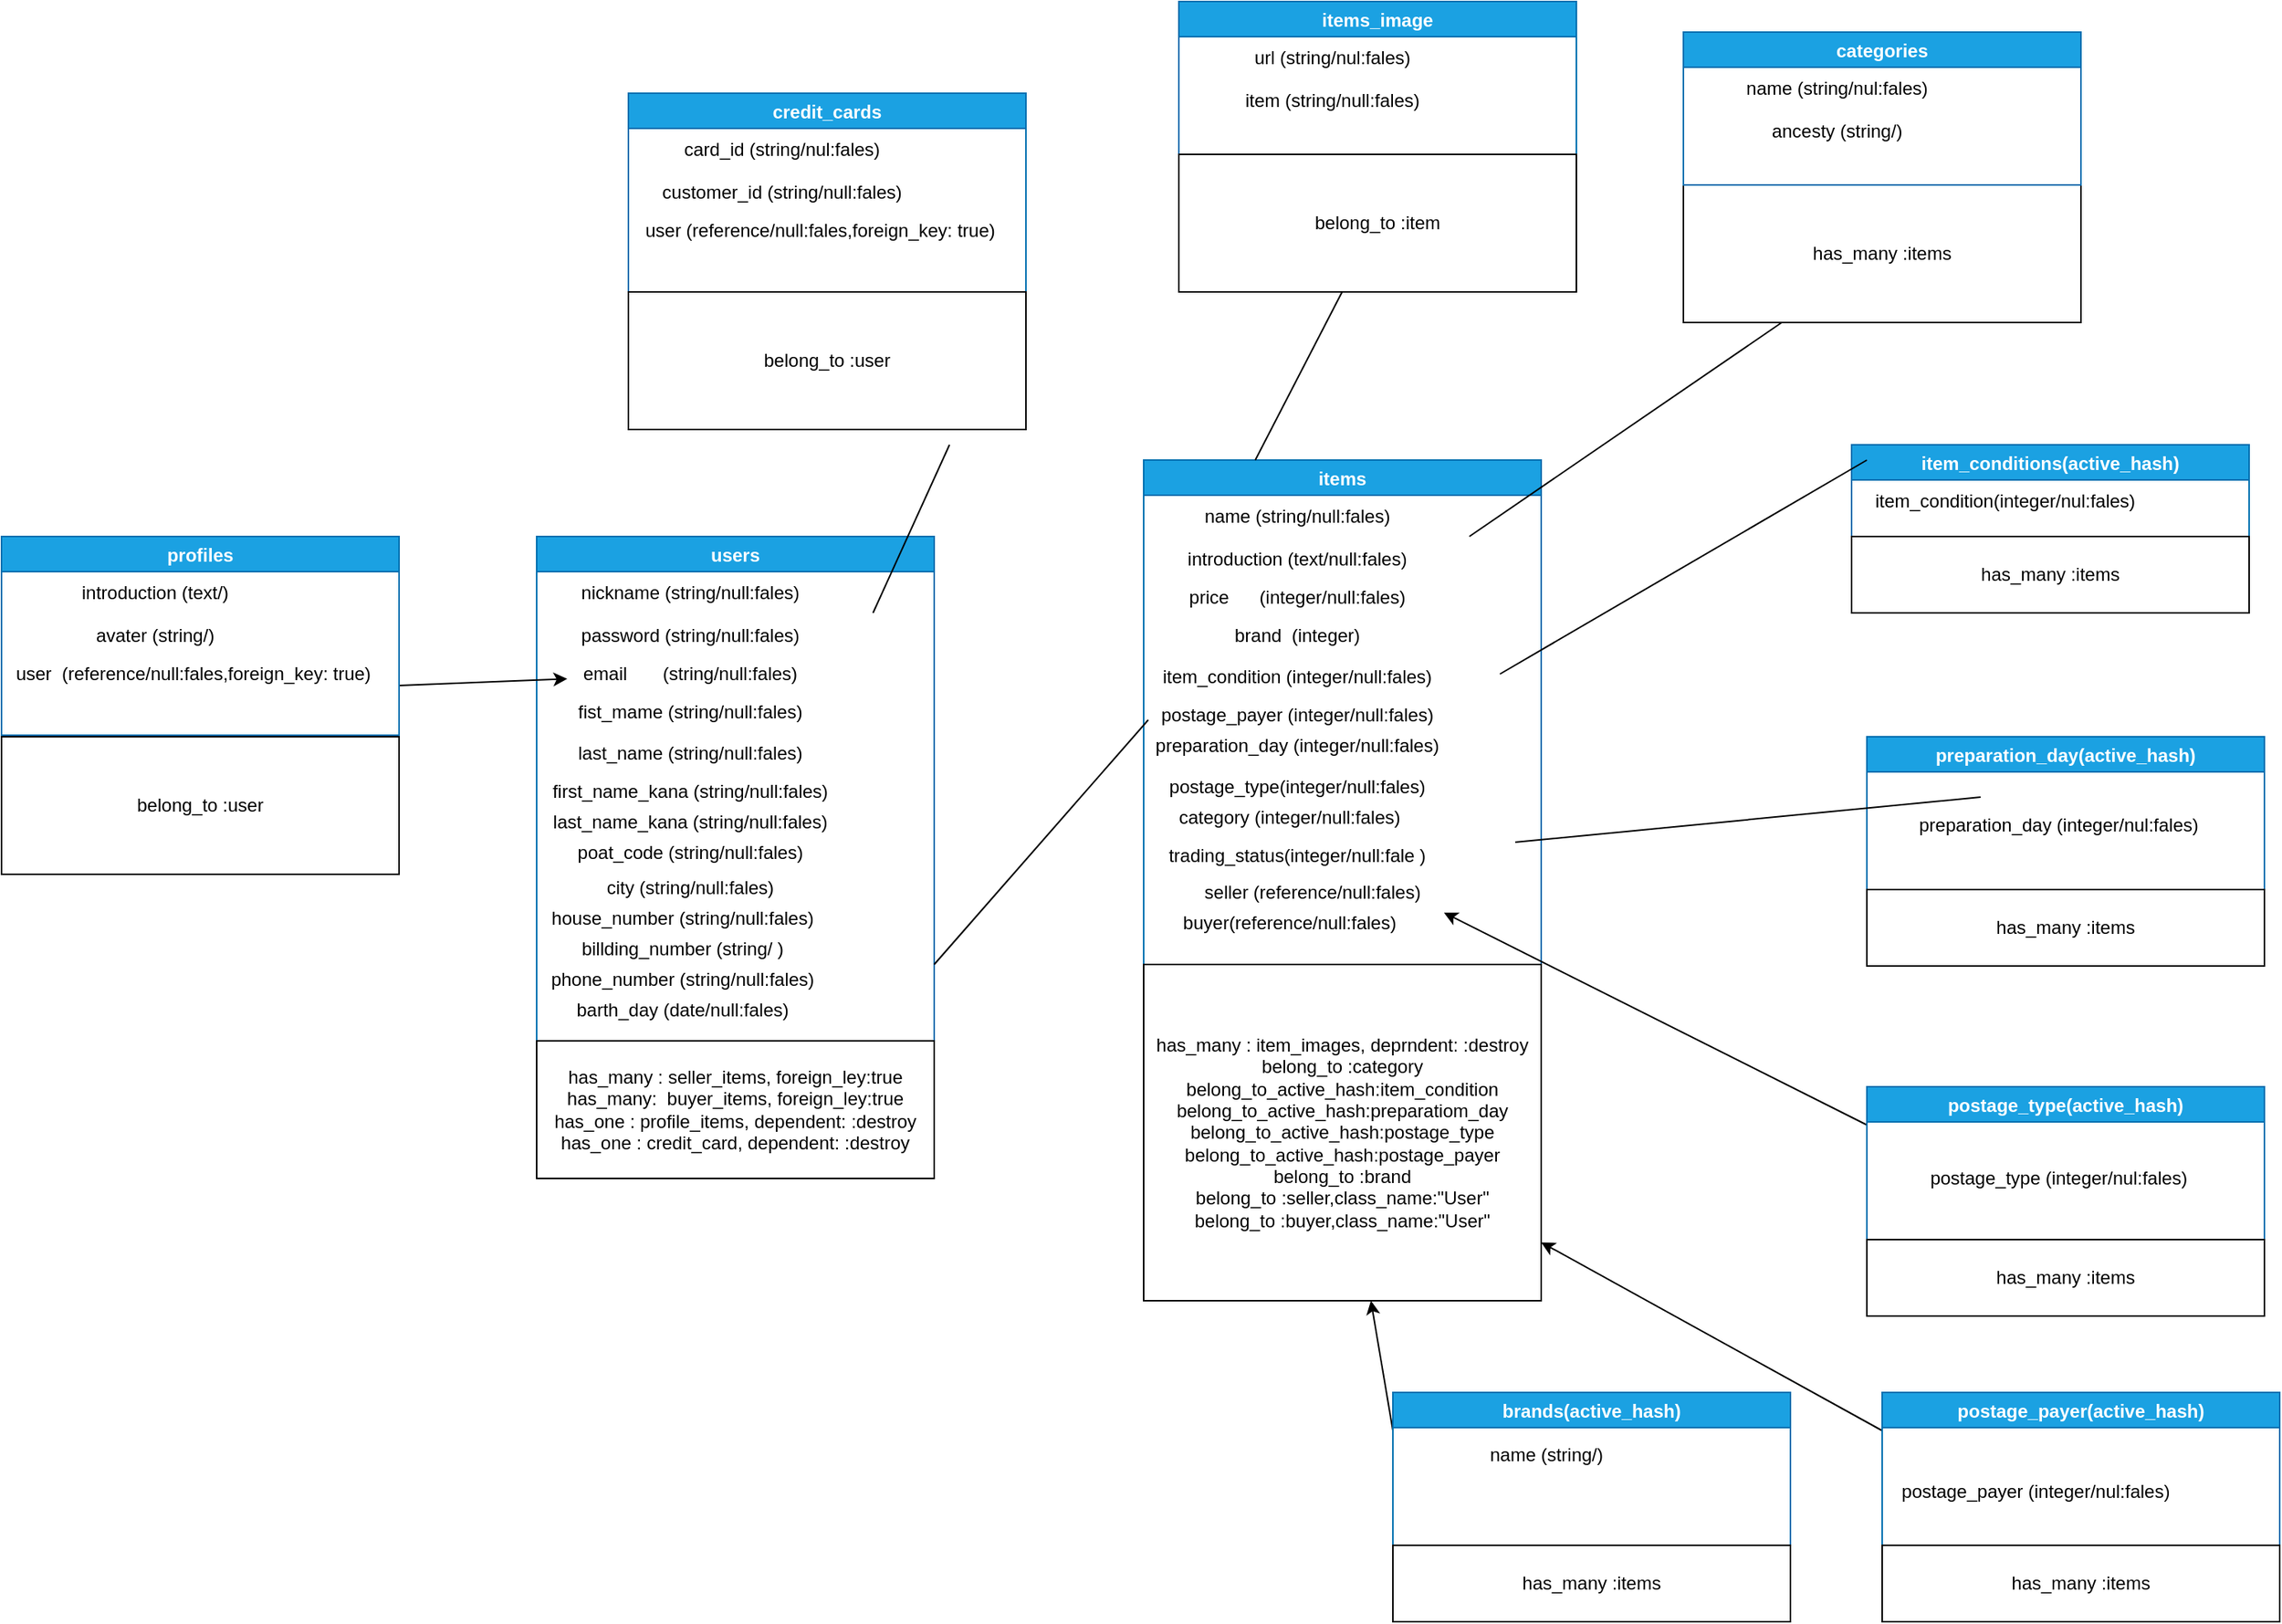 <mxfile>
    <diagram id="Yh8gtnqKhIITs3vSAjVE" name="ページ1">
        <mxGraphModel dx="840" dy="2325" grid="1" gridSize="10" guides="1" tooltips="1" connect="1" arrows="1" fold="1" page="1" pageScale="1" pageWidth="827" pageHeight="1169" math="0" shadow="0">
            <root>
                <mxCell id="0"/>
                <mxCell id="1" parent="0"/>
                <mxCell id="31" value="users" style="swimlane;fillColor=#1ba1e2;fontColor=#ffffff;strokeColor=#006EAF;" vertex="1" parent="1">
                    <mxGeometry x="430" y="-760" width="260" height="330" as="geometry"/>
                </mxCell>
                <mxCell id="33" value="password (string/null:fales)" style="text;html=1;align=center;verticalAlign=middle;resizable=0;points=[];autosize=1;strokeColor=none;fillColor=none;" vertex="1" parent="31">
                    <mxGeometry x="20" y="55" width="160" height="20" as="geometry"/>
                </mxCell>
                <mxCell id="41" value="city (string/null:fales)" style="text;html=1;align=center;verticalAlign=middle;resizable=0;points=[];autosize=1;strokeColor=none;fillColor=none;" vertex="1" parent="31">
                    <mxGeometry x="35" y="220" width="130" height="20" as="geometry"/>
                </mxCell>
                <mxCell id="40" value="poat_code (string/null:fales)" style="text;html=1;align=center;verticalAlign=middle;resizable=0;points=[];autosize=1;strokeColor=none;fillColor=none;" vertex="1" parent="31">
                    <mxGeometry x="20" y="197" width="160" height="20" as="geometry"/>
                </mxCell>
                <mxCell id="39" value="first_name_kana (string/null:fales)" style="text;html=1;align=center;verticalAlign=middle;resizable=0;points=[];autosize=1;strokeColor=none;fillColor=none;" vertex="1" parent="31">
                    <mxGeometry y="157" width="200" height="20" as="geometry"/>
                </mxCell>
                <mxCell id="38" value="last_name (string/null:fales)" style="text;html=1;align=center;verticalAlign=middle;resizable=0;points=[];autosize=1;strokeColor=none;fillColor=none;" vertex="1" parent="31">
                    <mxGeometry x="20" y="132" width="160" height="20" as="geometry"/>
                </mxCell>
                <mxCell id="34" value="nickname (string/null:fales)" style="text;html=1;align=center;verticalAlign=middle;resizable=0;points=[];autosize=1;strokeColor=none;fillColor=none;" vertex="1" parent="31">
                    <mxGeometry x="20" y="27" width="160" height="20" as="geometry"/>
                </mxCell>
                <mxCell id="36" value="fist_mame (string/null:fales)" style="text;html=1;align=center;verticalAlign=middle;resizable=0;points=[];autosize=1;strokeColor=none;fillColor=none;" vertex="1" parent="31">
                    <mxGeometry x="20" y="105" width="160" height="20" as="geometry"/>
                </mxCell>
                <mxCell id="35" value="email&amp;nbsp; &amp;nbsp; &amp;nbsp; &amp;nbsp;(string/null:fales)" style="text;html=1;align=center;verticalAlign=middle;resizable=0;points=[];autosize=1;strokeColor=none;fillColor=none;" vertex="1" parent="31">
                    <mxGeometry x="20" y="80" width="160" height="20" as="geometry"/>
                </mxCell>
                <mxCell id="44" value="last_name_kana (string/null:fales)" style="text;html=1;align=center;verticalAlign=middle;resizable=0;points=[];autosize=1;strokeColor=none;fillColor=none;" vertex="1" parent="31">
                    <mxGeometry y="177" width="200" height="20" as="geometry"/>
                </mxCell>
                <mxCell id="46" value="house_number (string/null:fales)" style="text;html=1;align=center;verticalAlign=middle;resizable=0;points=[];autosize=1;strokeColor=none;fillColor=none;" vertex="1" parent="31">
                    <mxGeometry y="240" width="190" height="20" as="geometry"/>
                </mxCell>
                <mxCell id="51" value="billding_number (string/ )" style="text;html=1;align=center;verticalAlign=middle;resizable=0;points=[];autosize=1;strokeColor=none;fillColor=none;" vertex="1" parent="31">
                    <mxGeometry x="20" y="260" width="150" height="20" as="geometry"/>
                </mxCell>
                <mxCell id="52" value="phone_number (string/null:fales)" style="text;html=1;align=center;verticalAlign=middle;resizable=0;points=[];autosize=1;strokeColor=none;fillColor=none;" vertex="1" parent="31">
                    <mxGeometry y="280" width="190" height="20" as="geometry"/>
                </mxCell>
                <mxCell id="53" value="barth_day (date/null:fales)" style="text;html=1;align=center;verticalAlign=middle;resizable=0;points=[];autosize=1;strokeColor=none;fillColor=none;" vertex="1" parent="31">
                    <mxGeometry x="20" y="300" width="150" height="20" as="geometry"/>
                </mxCell>
                <mxCell id="54" value="&lt;font style=&quot;font-size: 12px&quot;&gt;has_many : seller_items, foreign_ley:true&lt;br&gt;has_many:&amp;nbsp; buyer_items, foreign_ley:true&lt;br&gt;has_one : profile_items, dependent: :destroy&lt;br&gt;has_one : credit_card, dependent: :destroy&lt;br&gt;&lt;/font&gt;" style="rounded=0;whiteSpace=wrap;html=1;fontSize=6;" vertex="1" parent="1">
                    <mxGeometry x="430" y="-430" width="260" height="90" as="geometry"/>
                </mxCell>
                <mxCell id="55" value="items" style="swimlane;fillColor=#1ba1e2;fontColor=#ffffff;strokeColor=#006EAF;" vertex="1" parent="1">
                    <mxGeometry x="827" y="-810" width="260" height="330" as="geometry"/>
                </mxCell>
                <mxCell id="56" value="introduction (text/null:fales)" style="text;html=1;align=center;verticalAlign=middle;resizable=0;points=[];autosize=1;strokeColor=none;fillColor=none;" vertex="1" parent="55">
                    <mxGeometry x="20" y="55" width="160" height="20" as="geometry"/>
                </mxCell>
                <mxCell id="57" value="postage_type(integer/null:fales)" style="text;html=1;align=center;verticalAlign=middle;resizable=0;points=[];autosize=1;strokeColor=none;fillColor=none;" vertex="1" parent="55">
                    <mxGeometry x="10" y="204" width="180" height="20" as="geometry"/>
                </mxCell>
                <mxCell id="58" value="preparation_day (integer/null:fales)" style="text;html=1;align=center;verticalAlign=middle;resizable=0;points=[];autosize=1;strokeColor=none;fillColor=none;" vertex="1" parent="55">
                    <mxGeometry y="177" width="200" height="20" as="geometry"/>
                </mxCell>
                <mxCell id="59" value="postage_payer (integer/null:fales)" style="text;html=1;align=center;verticalAlign=middle;resizable=0;points=[];autosize=1;strokeColor=none;fillColor=none;" vertex="1" parent="55">
                    <mxGeometry x="5" y="157" width="190" height="20" as="geometry"/>
                </mxCell>
                <mxCell id="60" value="item_condition (integer/null:fales)" style="text;html=1;align=center;verticalAlign=middle;resizable=0;points=[];autosize=1;strokeColor=none;fillColor=none;" vertex="1" parent="55">
                    <mxGeometry x="5" y="132" width="190" height="20" as="geometry"/>
                </mxCell>
                <mxCell id="61" value="name (string/null:fales)" style="text;html=1;align=center;verticalAlign=middle;resizable=0;points=[];autosize=1;strokeColor=none;fillColor=none;" vertex="1" parent="55">
                    <mxGeometry x="30" y="27" width="140" height="20" as="geometry"/>
                </mxCell>
                <mxCell id="62" value="brand&amp;nbsp; (integer)" style="text;html=1;align=center;verticalAlign=middle;resizable=0;points=[];autosize=1;strokeColor=none;fillColor=none;" vertex="1" parent="55">
                    <mxGeometry x="50" y="105" width="100" height="20" as="geometry"/>
                </mxCell>
                <mxCell id="63" value="price&amp;nbsp; &amp;nbsp; &amp;nbsp; (integer/null:fales)" style="text;html=1;align=center;verticalAlign=middle;resizable=0;points=[];autosize=1;strokeColor=none;fillColor=none;" vertex="1" parent="55">
                    <mxGeometry x="20" y="80" width="160" height="20" as="geometry"/>
                </mxCell>
                <mxCell id="65" value="category (integer/null:fales)" style="text;html=1;align=center;verticalAlign=middle;resizable=0;points=[];autosize=1;strokeColor=none;fillColor=none;" vertex="1" parent="55">
                    <mxGeometry x="15" y="224" width="160" height="20" as="geometry"/>
                </mxCell>
                <mxCell id="66" value="&lt;font style=&quot;font-size: 12px&quot;&gt;trading_status(integer/null:fale )&lt;/font&gt;" style="text;html=1;align=center;verticalAlign=middle;resizable=0;points=[];autosize=1;strokeColor=none;fillColor=none;" vertex="1" parent="55">
                    <mxGeometry x="10" y="249" width="180" height="20" as="geometry"/>
                </mxCell>
                <mxCell id="67" value="seller (reference/null:fales)" style="text;html=1;align=center;verticalAlign=middle;resizable=0;points=[];autosize=1;strokeColor=none;fillColor=none;" vertex="1" parent="55">
                    <mxGeometry x="30" y="273" width="160" height="20" as="geometry"/>
                </mxCell>
                <mxCell id="68" value="buyer(reference/null:fales)" style="text;html=1;align=center;verticalAlign=middle;resizable=0;points=[];autosize=1;strokeColor=none;fillColor=none;" vertex="1" parent="55">
                    <mxGeometry x="15" y="293" width="160" height="20" as="geometry"/>
                </mxCell>
                <mxCell id="69" value="&lt;font style=&quot;font-size: 12px&quot;&gt;has_many : item_images, deprndent: :destroy&lt;br&gt;belong_to :category&lt;br&gt;belong_to_active_hash:item_condition&lt;br&gt;belong_to_active_hash:preparatiom_day&lt;br&gt;belong_to_active_hash:postage_type&lt;br&gt;belong_to_active_hash:postage_payer&lt;br&gt;belong_to :brand&lt;br&gt;belong_to :seller,class_name:&quot;User&quot;&lt;br&gt;belong_to :buyer,class_name:&quot;User&quot;&lt;br&gt;&lt;/font&gt;" style="rounded=0;whiteSpace=wrap;html=1;fontSize=6;" vertex="1" parent="1">
                    <mxGeometry x="827" y="-480" width="260" height="220" as="geometry"/>
                </mxCell>
                <mxCell id="eo_4ubGzzUAQcjpBgNsD-145" style="edgeStyle=none;html=1;exitX=1;exitY=0.75;exitDx=0;exitDy=0;fontSize=12;" edge="1" parent="1" source="eo_4ubGzzUAQcjpBgNsD-71" target="35">
                    <mxGeometry relative="1" as="geometry"/>
                </mxCell>
                <mxCell id="eo_4ubGzzUAQcjpBgNsD-71" value="profiles" style="swimlane;fillColor=#1ba1e2;fontColor=#ffffff;strokeColor=#006EAF;" vertex="1" parent="1">
                    <mxGeometry x="80" y="-760" width="260" height="130" as="geometry"/>
                </mxCell>
                <mxCell id="eo_4ubGzzUAQcjpBgNsD-72" value="avater (string/)" style="text;html=1;align=center;verticalAlign=middle;resizable=0;points=[];autosize=1;strokeColor=none;fillColor=none;" vertex="1" parent="eo_4ubGzzUAQcjpBgNsD-71">
                    <mxGeometry x="55" y="55" width="90" height="20" as="geometry"/>
                </mxCell>
                <mxCell id="eo_4ubGzzUAQcjpBgNsD-77" value="introduction (text/)" style="text;html=1;align=center;verticalAlign=middle;resizable=0;points=[];autosize=1;strokeColor=none;fillColor=none;" vertex="1" parent="eo_4ubGzzUAQcjpBgNsD-71">
                    <mxGeometry x="45" y="27" width="110" height="20" as="geometry"/>
                </mxCell>
                <mxCell id="eo_4ubGzzUAQcjpBgNsD-79" value="user&amp;nbsp; (reference/null:fales,foreign_key: true)" style="text;html=1;align=center;verticalAlign=middle;resizable=0;points=[];autosize=1;strokeColor=none;fillColor=none;" vertex="1" parent="eo_4ubGzzUAQcjpBgNsD-71">
                    <mxGeometry y="80" width="250" height="20" as="geometry"/>
                </mxCell>
                <mxCell id="eo_4ubGzzUAQcjpBgNsD-85" value="&lt;font style=&quot;font-size: 12px&quot;&gt;belong_to :user&lt;br&gt;&lt;/font&gt;" style="rounded=0;whiteSpace=wrap;html=1;fontSize=6;" vertex="1" parent="1">
                    <mxGeometry x="80" y="-629" width="260" height="90" as="geometry"/>
                </mxCell>
                <mxCell id="eo_4ubGzzUAQcjpBgNsD-88" value="credit_cards" style="swimlane;fillColor=#1ba1e2;fontColor=#ffffff;strokeColor=#006EAF;" vertex="1" parent="1">
                    <mxGeometry x="490" y="-1050" width="260" height="130" as="geometry"/>
                </mxCell>
                <mxCell id="eo_4ubGzzUAQcjpBgNsD-89" value="customer_id (string/null:fales)" style="text;html=1;align=center;verticalAlign=middle;resizable=0;points=[];autosize=1;strokeColor=none;fillColor=none;" vertex="1" parent="eo_4ubGzzUAQcjpBgNsD-88">
                    <mxGeometry x="15" y="55" width="170" height="20" as="geometry"/>
                </mxCell>
                <mxCell id="eo_4ubGzzUAQcjpBgNsD-90" value="card_id (string/nul:fales)" style="text;html=1;align=center;verticalAlign=middle;resizable=0;points=[];autosize=1;strokeColor=none;fillColor=none;" vertex="1" parent="eo_4ubGzzUAQcjpBgNsD-88">
                    <mxGeometry x="30" y="27" width="140" height="20" as="geometry"/>
                </mxCell>
                <mxCell id="eo_4ubGzzUAQcjpBgNsD-91" value="user (reference/null:fales,foreign_key: true)" style="text;html=1;align=center;verticalAlign=middle;resizable=0;points=[];autosize=1;strokeColor=none;fillColor=none;" vertex="1" parent="eo_4ubGzzUAQcjpBgNsD-88">
                    <mxGeometry x="5" y="80" width="240" height="20" as="geometry"/>
                </mxCell>
                <mxCell id="eo_4ubGzzUAQcjpBgNsD-92" value="&lt;font style=&quot;font-size: 12px&quot;&gt;belong_to :user&lt;br&gt;&lt;/font&gt;" style="rounded=0;whiteSpace=wrap;html=1;fontSize=6;" vertex="1" parent="1">
                    <mxGeometry x="490" y="-920" width="260" height="90" as="geometry"/>
                </mxCell>
                <mxCell id="eo_4ubGzzUAQcjpBgNsD-94" value="items_image" style="swimlane;fillColor=#1ba1e2;fontColor=#ffffff;strokeColor=#006EAF;" vertex="1" parent="1">
                    <mxGeometry x="850" y="-1110" width="260" height="100" as="geometry"/>
                </mxCell>
                <mxCell id="eo_4ubGzzUAQcjpBgNsD-95" value="item (string/null:fales)" style="text;html=1;align=center;verticalAlign=middle;resizable=0;points=[];autosize=1;strokeColor=none;fillColor=none;" vertex="1" parent="eo_4ubGzzUAQcjpBgNsD-94">
                    <mxGeometry x="35" y="55" width="130" height="20" as="geometry"/>
                </mxCell>
                <mxCell id="eo_4ubGzzUAQcjpBgNsD-96" value="url (string/nul:fales)" style="text;html=1;align=center;verticalAlign=middle;resizable=0;points=[];autosize=1;strokeColor=none;fillColor=none;" vertex="1" parent="eo_4ubGzzUAQcjpBgNsD-94">
                    <mxGeometry x="40" y="27" width="120" height="20" as="geometry"/>
                </mxCell>
                <mxCell id="eo_4ubGzzUAQcjpBgNsD-98" value="&lt;font style=&quot;font-size: 12px&quot;&gt;belong_to :item&lt;br&gt;&lt;/font&gt;" style="rounded=0;whiteSpace=wrap;html=1;fontSize=6;" vertex="1" parent="1">
                    <mxGeometry x="850" y="-1010" width="260" height="90" as="geometry"/>
                </mxCell>
                <mxCell id="eo_4ubGzzUAQcjpBgNsD-106" value="&lt;font style=&quot;font-size: 12px&quot;&gt;has_many :items&lt;br&gt;&lt;/font&gt;" style="rounded=0;whiteSpace=wrap;html=1;fontSize=6;" vertex="1" parent="1">
                    <mxGeometry x="1180" y="-990" width="260" height="90" as="geometry"/>
                </mxCell>
                <mxCell id="eo_4ubGzzUAQcjpBgNsD-107" value="categories" style="swimlane;fillColor=#1ba1e2;fontColor=#ffffff;strokeColor=#006EAF;" vertex="1" parent="1">
                    <mxGeometry x="1180" y="-1090" width="260" height="100" as="geometry"/>
                </mxCell>
                <mxCell id="eo_4ubGzzUAQcjpBgNsD-108" value="ancesty (string/)" style="text;html=1;align=center;verticalAlign=middle;resizable=0;points=[];autosize=1;strokeColor=none;fillColor=none;" vertex="1" parent="eo_4ubGzzUAQcjpBgNsD-107">
                    <mxGeometry x="50" y="55" width="100" height="20" as="geometry"/>
                </mxCell>
                <mxCell id="eo_4ubGzzUAQcjpBgNsD-109" value="name (string/nul:fales)" style="text;html=1;align=center;verticalAlign=middle;resizable=0;points=[];autosize=1;strokeColor=none;fillColor=none;" vertex="1" parent="eo_4ubGzzUAQcjpBgNsD-107">
                    <mxGeometry x="35" y="27" width="130" height="20" as="geometry"/>
                </mxCell>
                <mxCell id="eo_4ubGzzUAQcjpBgNsD-110" value="item_conditions(active_hash)" style="swimlane;fontSize=12;fillColor=#1ba1e2;fontColor=#ffffff;strokeColor=#006EAF;" vertex="1" parent="1">
                    <mxGeometry x="1290" y="-820" width="260" height="60" as="geometry"/>
                </mxCell>
                <mxCell id="eo_4ubGzzUAQcjpBgNsD-112" value="item_condition(integer/nul:fales)" style="text;html=1;align=center;verticalAlign=middle;resizable=0;points=[];autosize=1;strokeColor=none;fillColor=none;" vertex="1" parent="eo_4ubGzzUAQcjpBgNsD-110">
                    <mxGeometry x="5" y="27" width="190" height="20" as="geometry"/>
                </mxCell>
                <mxCell id="eo_4ubGzzUAQcjpBgNsD-114" value="&lt;font style=&quot;font-size: 12px&quot;&gt;has_many :items&lt;br&gt;&lt;/font&gt;" style="rounded=0;whiteSpace=wrap;html=1;fontSize=6;" vertex="1" parent="1">
                    <mxGeometry x="1290" y="-760" width="260" height="50" as="geometry"/>
                </mxCell>
                <mxCell id="eo_4ubGzzUAQcjpBgNsD-115" value="preparation_day(active_hash)" style="swimlane;fontSize=12;fillColor=#1ba1e2;fontColor=#ffffff;strokeColor=#006EAF;" vertex="1" parent="1">
                    <mxGeometry x="1300" y="-629" width="260" height="100" as="geometry"/>
                </mxCell>
                <mxCell id="eo_4ubGzzUAQcjpBgNsD-117" value="preparation_day (integer/nul:fales)" style="text;html=1;align=center;verticalAlign=middle;resizable=0;points=[];autosize=1;strokeColor=none;fillColor=none;" vertex="1" parent="eo_4ubGzzUAQcjpBgNsD-115">
                    <mxGeometry x="25" y="48" width="200" height="20" as="geometry"/>
                </mxCell>
                <mxCell id="eo_4ubGzzUAQcjpBgNsD-118" value="&lt;font style=&quot;font-size: 12px&quot;&gt;has_many :items&lt;br&gt;&lt;/font&gt;" style="rounded=0;whiteSpace=wrap;html=1;fontSize=6;" vertex="1" parent="1">
                    <mxGeometry x="1300" y="-529" width="260" height="50" as="geometry"/>
                </mxCell>
                <mxCell id="eo_4ubGzzUAQcjpBgNsD-142" style="edgeStyle=none;html=1;exitX=0;exitY=0.25;exitDx=0;exitDy=0;entryX=1.04;entryY=1.156;entryDx=0;entryDy=0;entryPerimeter=0;fontSize=12;" edge="1" parent="1" source="eo_4ubGzzUAQcjpBgNsD-119" target="67">
                    <mxGeometry relative="1" as="geometry"/>
                </mxCell>
                <mxCell id="eo_4ubGzzUAQcjpBgNsD-119" value="postage_type(active_hash)" style="swimlane;fontSize=12;fillColor=#1ba1e2;fontColor=#ffffff;strokeColor=#006EAF;" vertex="1" parent="1">
                    <mxGeometry x="1300" y="-400" width="260" height="100" as="geometry"/>
                </mxCell>
                <mxCell id="eo_4ubGzzUAQcjpBgNsD-121" value="postage_type (integer/nul:fales)" style="text;html=1;align=center;verticalAlign=middle;resizable=0;points=[];autosize=1;strokeColor=none;fillColor=none;" vertex="1" parent="eo_4ubGzzUAQcjpBgNsD-119">
                    <mxGeometry x="35" y="50" width="180" height="20" as="geometry"/>
                </mxCell>
                <mxCell id="eo_4ubGzzUAQcjpBgNsD-122" value="&lt;font style=&quot;font-size: 12px&quot;&gt;has_many :items&lt;br&gt;&lt;/font&gt;" style="rounded=0;whiteSpace=wrap;html=1;fontSize=6;" vertex="1" parent="1">
                    <mxGeometry x="1300" y="-300" width="260" height="50" as="geometry"/>
                </mxCell>
                <mxCell id="eo_4ubGzzUAQcjpBgNsD-143" style="edgeStyle=none;html=1;exitX=0;exitY=0.25;exitDx=0;exitDy=0;fontSize=12;" edge="1" parent="1" source="eo_4ubGzzUAQcjpBgNsD-123" target="69">
                    <mxGeometry relative="1" as="geometry"/>
                </mxCell>
                <mxCell id="eo_4ubGzzUAQcjpBgNsD-123" value="postage_payer(active_hash)" style="swimlane;fontSize=12;fillColor=#1ba1e2;fontColor=#ffffff;strokeColor=#006EAF;" vertex="1" parent="1">
                    <mxGeometry x="1310" y="-200" width="260" height="100" as="geometry"/>
                </mxCell>
                <mxCell id="eo_4ubGzzUAQcjpBgNsD-124" value="postage_payer (integer/nul:fales)" style="text;html=1;align=center;verticalAlign=middle;resizable=0;points=[];autosize=1;strokeColor=none;fillColor=none;" vertex="1" parent="eo_4ubGzzUAQcjpBgNsD-123">
                    <mxGeometry x="5" y="55" width="190" height="20" as="geometry"/>
                </mxCell>
                <mxCell id="eo_4ubGzzUAQcjpBgNsD-126" value="&lt;font style=&quot;font-size: 12px&quot;&gt;has_many :items&lt;br&gt;&lt;/font&gt;" style="rounded=0;whiteSpace=wrap;html=1;fontSize=6;" vertex="1" parent="1">
                    <mxGeometry x="1310" y="-100" width="260" height="50" as="geometry"/>
                </mxCell>
                <mxCell id="eo_4ubGzzUAQcjpBgNsD-144" style="edgeStyle=none;html=1;exitX=0;exitY=0.25;exitDx=0;exitDy=0;fontSize=12;" edge="1" parent="1" source="eo_4ubGzzUAQcjpBgNsD-127" target="69">
                    <mxGeometry relative="1" as="geometry"/>
                </mxCell>
                <mxCell id="eo_4ubGzzUAQcjpBgNsD-127" value="brands(active_hash)" style="swimlane;fontSize=12;startSize=23;fillColor=#1ba1e2;fontColor=#ffffff;strokeColor=#006EAF;" vertex="1" parent="1">
                    <mxGeometry x="990" y="-200" width="260" height="100" as="geometry"/>
                </mxCell>
                <mxCell id="eo_4ubGzzUAQcjpBgNsD-129" value="name (string/)" style="text;html=1;align=center;verticalAlign=middle;resizable=0;points=[];autosize=1;strokeColor=none;fillColor=none;" vertex="1" parent="eo_4ubGzzUAQcjpBgNsD-127">
                    <mxGeometry x="55" y="31" width="90" height="20" as="geometry"/>
                </mxCell>
                <mxCell id="eo_4ubGzzUAQcjpBgNsD-130" value="&lt;font style=&quot;font-size: 12px&quot;&gt;has_many :items&lt;br&gt;&lt;/font&gt;" style="rounded=0;whiteSpace=wrap;html=1;fontSize=6;" vertex="1" parent="1">
                    <mxGeometry x="990" y="-100" width="260" height="50" as="geometry"/>
                </mxCell>
                <mxCell id="eo_4ubGzzUAQcjpBgNsD-132" value="" style="endArrow=none;html=1;fontSize=12;" edge="1" parent="1">
                    <mxGeometry width="50" height="50" relative="1" as="geometry">
                        <mxPoint x="690" y="-480" as="sourcePoint"/>
                        <mxPoint x="830" y="-640" as="targetPoint"/>
                    </mxGeometry>
                </mxCell>
                <mxCell id="eo_4ubGzzUAQcjpBgNsD-135" value="" style="endArrow=none;html=1;fontSize=12;" edge="1" parent="1">
                    <mxGeometry width="50" height="50" relative="1" as="geometry">
                        <mxPoint x="650" y="-710" as="sourcePoint"/>
                        <mxPoint x="700" y="-820" as="targetPoint"/>
                    </mxGeometry>
                </mxCell>
                <mxCell id="eo_4ubGzzUAQcjpBgNsD-138" value="" style="endArrow=none;html=1;fontSize=12;" edge="1" parent="1" target="eo_4ubGzzUAQcjpBgNsD-98">
                    <mxGeometry width="50" height="50" relative="1" as="geometry">
                        <mxPoint x="900" y="-810" as="sourcePoint"/>
                        <mxPoint x="830" y="-950" as="targetPoint"/>
                    </mxGeometry>
                </mxCell>
                <mxCell id="eo_4ubGzzUAQcjpBgNsD-139" value="" style="endArrow=none;html=1;fontSize=12;" edge="1" parent="1" target="eo_4ubGzzUAQcjpBgNsD-106">
                    <mxGeometry width="50" height="50" relative="1" as="geometry">
                        <mxPoint x="1040" y="-760" as="sourcePoint"/>
                        <mxPoint x="1300" y="-950" as="targetPoint"/>
                    </mxGeometry>
                </mxCell>
                <mxCell id="eo_4ubGzzUAQcjpBgNsD-140" value="" style="endArrow=none;html=1;fontSize=12;" edge="1" parent="1">
                    <mxGeometry width="50" height="50" relative="1" as="geometry">
                        <mxPoint x="1060" y="-670" as="sourcePoint"/>
                        <mxPoint x="1300" y="-810" as="targetPoint"/>
                    </mxGeometry>
                </mxCell>
                <mxCell id="eo_4ubGzzUAQcjpBgNsD-141" value="" style="endArrow=none;html=1;fontSize=12;entryX=0.247;entryY=-0.422;entryDx=0;entryDy=0;entryPerimeter=0;" edge="1" parent="1" target="eo_4ubGzzUAQcjpBgNsD-117">
                    <mxGeometry width="50" height="50" relative="1" as="geometry">
                        <mxPoint x="1070" y="-560" as="sourcePoint"/>
                        <mxPoint x="1300" y="-810" as="targetPoint"/>
                    </mxGeometry>
                </mxCell>
            </root>
        </mxGraphModel>
    </diagram>
</mxfile>